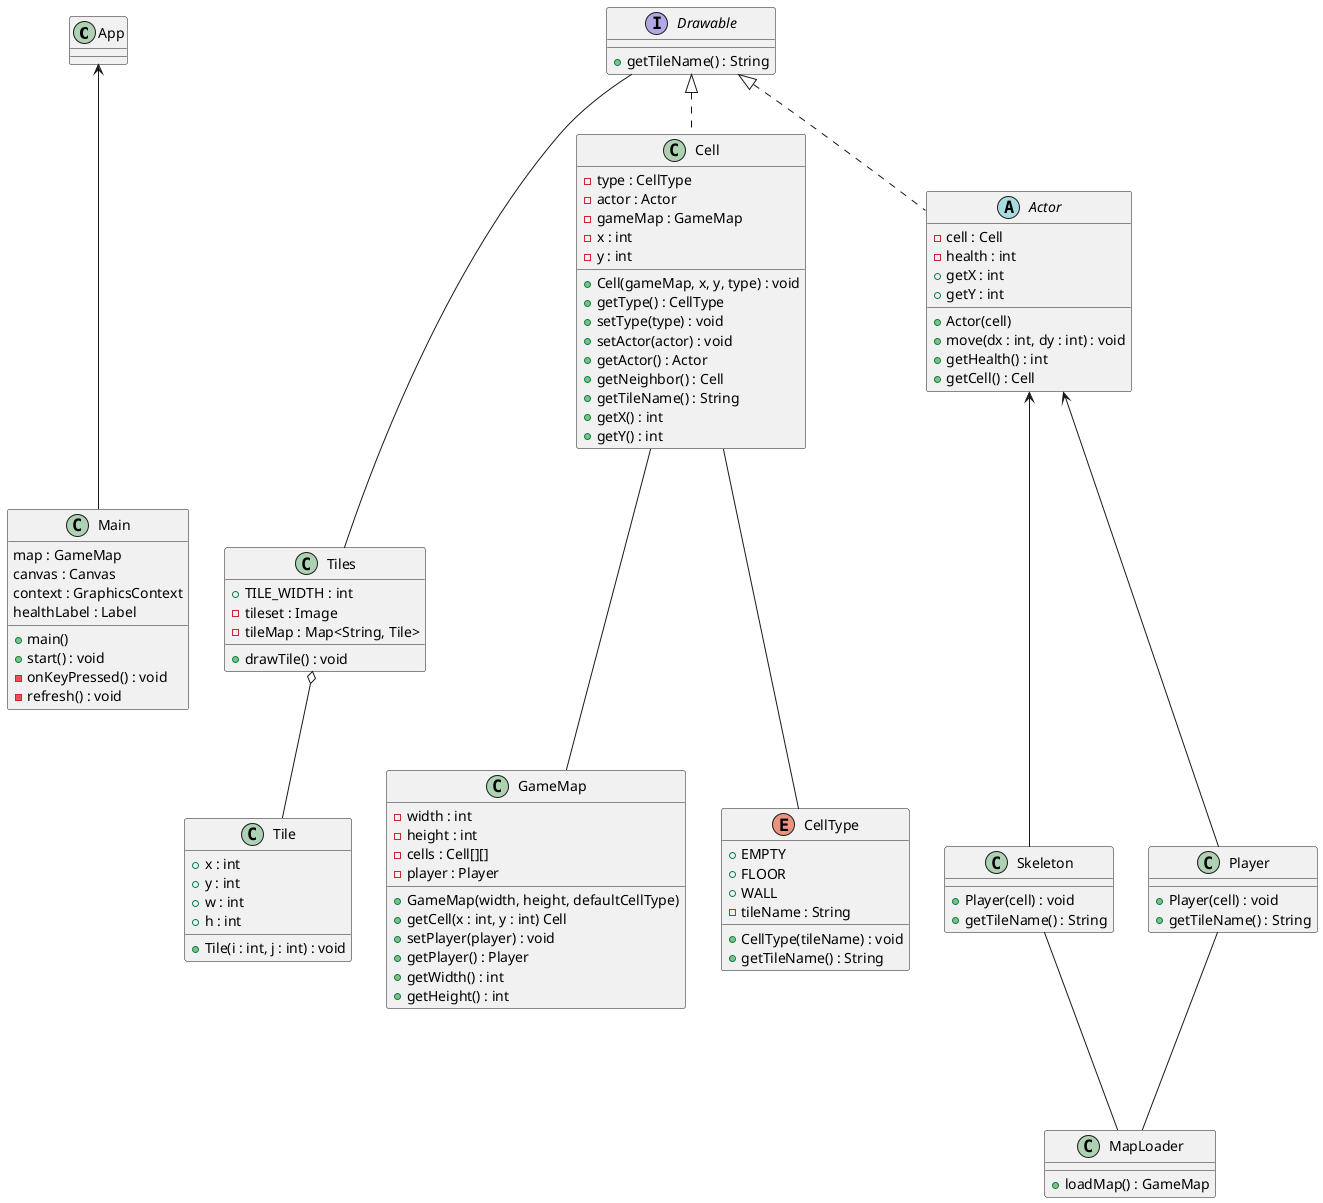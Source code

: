 @startuml

 class App {
 }

 class Main{
 map : GameMap
 canvas : Canvas
 context : GraphicsContext
 healthLabel : Label
 + main()
 + start() : void
 - onKeyPressed() : void
 - refresh() : void
 }

class Tiles{
+ TILE_WIDTH : int
- tileset : Image
- tileMap : Map<String, Tile>
+ drawTile() : void
}

class Tile {
+ x : int
+ y : int
+ w : int
+ h : int
+ Tile(i : int, j : int) : void
}

class MapLoader {
+ loadMap() : GameMap
}

class GameMap {
- width : int
- height : int
- cells : Cell[][]
- player : Player
+ GameMap(width, height, defaultCellType)
+ getCell(x : int, y : int) Cell
+ setPlayer(player) : void
+ getPlayer() : Player
+ getWidth() : int
+ getHeight() : int
}

interface Drawable{
+ getTileName() : String
}

enum CellType {
+ EMPTY
+ FLOOR
+ WALL
- tileName : String
+ CellType(tileName) : void
+ getTileName() : String
}

class Cell {
- type : CellType
- actor : Actor
- gameMap : GameMap
- x : int
- y : int
+ Cell(gameMap, x, y, type) : void
+ getType() : CellType
+ setType(type) : void
+ setActor(actor) : void
+ getActor() : Actor
+ getNeighbor() : Cell
+ getTileName() : String
+ getX() : int
+ getY() : int
}

abstract class Actor {
- cell : Cell
- health : int
+ Actor(cell)
+ move(dx : int, dy : int) : void
+ getHealth() : int
+ getCell() : Cell
+ getX : int
+ getY : int
}

class Skeleton {
+ Player(cell) : void
+ getTileName() : String
}

class Player {
+ Player(cell) : void
+ getTileName() : String
}

 App <--- Main
 Drawable <|.. Cell
 Drawable <|.. Actor
 Actor <--- Player
 Actor <--- Skeleton
 Drawable --- Tiles
 Skeleton --- MapLoader
 Player --- MapLoader
 Cell --- GameMap
 Cell --- CellType
 Tiles o-- Tile

@enduml